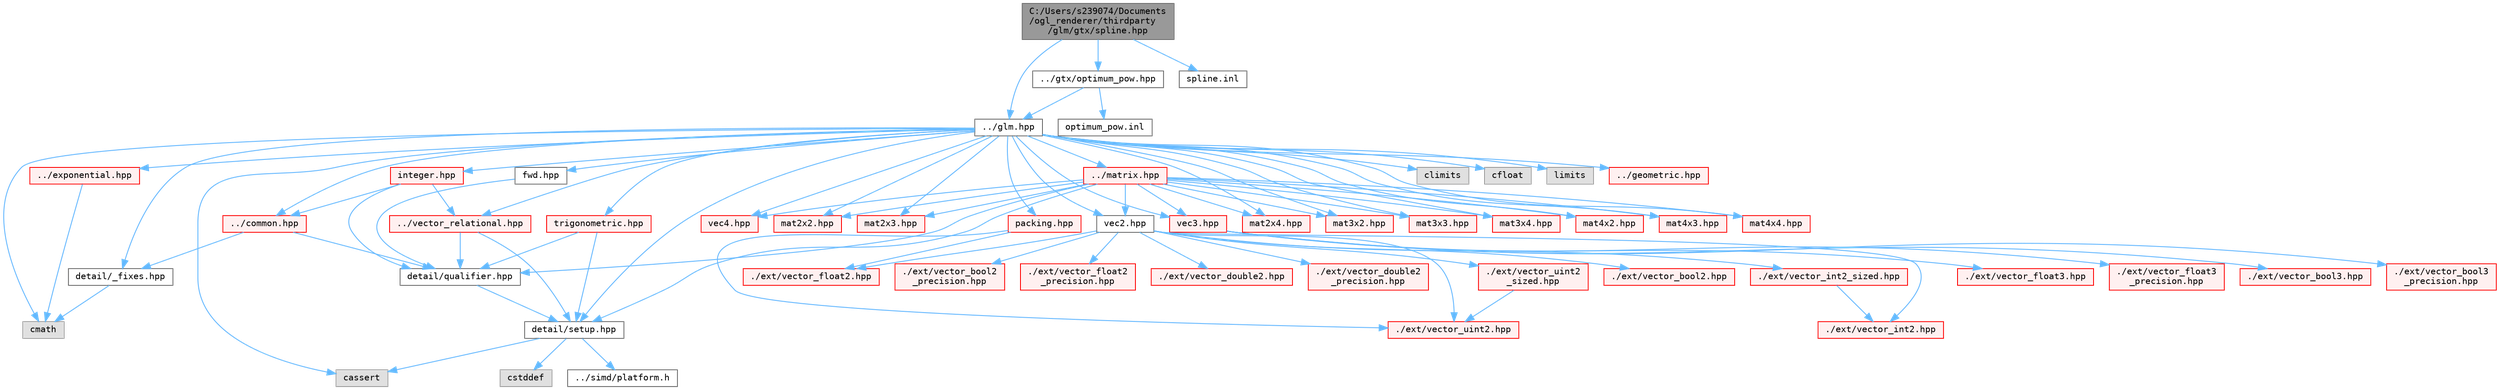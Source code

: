 digraph "C:/Users/s239074/Documents/ogl_renderer/thirdparty/glm/gtx/spline.hpp"
{
 // LATEX_PDF_SIZE
  bgcolor="transparent";
  edge [fontname=Terminal,fontsize=10,labelfontname=Helvetica,labelfontsize=10];
  node [fontname=Terminal,fontsize=10,shape=box,height=0.2,width=0.4];
  Node1 [label="C:/Users/s239074/Documents\l/ogl_renderer/thirdparty\l/glm/gtx/spline.hpp",height=0.2,width=0.4,color="gray40", fillcolor="grey60", style="filled", fontcolor="black",tooltip=" "];
  Node1 -> Node2 [color="steelblue1",style="solid"];
  Node2 [label="../glm.hpp",height=0.2,width=0.4,color="grey40", fillcolor="white", style="filled",URL="$glm_8hpp.html",tooltip=" "];
  Node2 -> Node3 [color="steelblue1",style="solid"];
  Node3 [label="detail/_fixes.hpp",height=0.2,width=0.4,color="grey40", fillcolor="white", style="filled",URL="$__fixes_8hpp.html",tooltip=" "];
  Node3 -> Node4 [color="steelblue1",style="solid"];
  Node4 [label="cmath",height=0.2,width=0.4,color="grey60", fillcolor="#E0E0E0", style="filled",tooltip=" "];
  Node2 -> Node5 [color="steelblue1",style="solid"];
  Node5 [label="detail/setup.hpp",height=0.2,width=0.4,color="grey40", fillcolor="white", style="filled",URL="$setup_8hpp.html",tooltip=" "];
  Node5 -> Node6 [color="steelblue1",style="solid"];
  Node6 [label="cassert",height=0.2,width=0.4,color="grey60", fillcolor="#E0E0E0", style="filled",tooltip=" "];
  Node5 -> Node7 [color="steelblue1",style="solid"];
  Node7 [label="cstddef",height=0.2,width=0.4,color="grey60", fillcolor="#E0E0E0", style="filled",tooltip=" "];
  Node5 -> Node8 [color="steelblue1",style="solid"];
  Node8 [label="../simd/platform.h",height=0.2,width=0.4,color="grey40", fillcolor="white", style="filled",URL="$platform_8h.html",tooltip=" "];
  Node2 -> Node4 [color="steelblue1",style="solid"];
  Node2 -> Node9 [color="steelblue1",style="solid"];
  Node9 [label="climits",height=0.2,width=0.4,color="grey60", fillcolor="#E0E0E0", style="filled",tooltip=" "];
  Node2 -> Node10 [color="steelblue1",style="solid"];
  Node10 [label="cfloat",height=0.2,width=0.4,color="grey60", fillcolor="#E0E0E0", style="filled",tooltip=" "];
  Node2 -> Node11 [color="steelblue1",style="solid"];
  Node11 [label="limits",height=0.2,width=0.4,color="grey60", fillcolor="#E0E0E0", style="filled",tooltip=" "];
  Node2 -> Node6 [color="steelblue1",style="solid"];
  Node2 -> Node12 [color="steelblue1",style="solid"];
  Node12 [label="fwd.hpp",height=0.2,width=0.4,color="grey40", fillcolor="white", style="filled",URL="$fwd_8hpp.html",tooltip=" "];
  Node12 -> Node13 [color="steelblue1",style="solid"];
  Node13 [label="detail/qualifier.hpp",height=0.2,width=0.4,color="grey40", fillcolor="white", style="filled",URL="$qualifier_8hpp.html",tooltip=" "];
  Node13 -> Node5 [color="steelblue1",style="solid"];
  Node2 -> Node14 [color="steelblue1",style="solid"];
  Node14 [label="vec2.hpp",height=0.2,width=0.4,color="grey40", fillcolor="white", style="filled",URL="$vec2_8hpp.html",tooltip=" "];
  Node14 -> Node15 [color="steelblue1",style="solid"];
  Node15 [label="./ext/vector_bool2.hpp",height=0.2,width=0.4,color="red", fillcolor="#FFF0F0", style="filled",URL="$vector__bool2_8hpp.html",tooltip=" "];
  Node14 -> Node19 [color="steelblue1",style="solid"];
  Node19 [label="./ext/vector_bool2\l_precision.hpp",height=0.2,width=0.4,color="red", fillcolor="#FFF0F0", style="filled",URL="$vector__bool2__precision_8hpp.html",tooltip=" "];
  Node14 -> Node20 [color="steelblue1",style="solid"];
  Node20 [label="./ext/vector_float2.hpp",height=0.2,width=0.4,color="red", fillcolor="#FFF0F0", style="filled",URL="$vector__float2_8hpp.html",tooltip=" "];
  Node14 -> Node21 [color="steelblue1",style="solid"];
  Node21 [label="./ext/vector_float2\l_precision.hpp",height=0.2,width=0.4,color="red", fillcolor="#FFF0F0", style="filled",URL="$vector__float2__precision_8hpp.html",tooltip=" "];
  Node14 -> Node22 [color="steelblue1",style="solid"];
  Node22 [label="./ext/vector_double2.hpp",height=0.2,width=0.4,color="red", fillcolor="#FFF0F0", style="filled",URL="$vector__double2_8hpp.html",tooltip=" "];
  Node14 -> Node23 [color="steelblue1",style="solid"];
  Node23 [label="./ext/vector_double2\l_precision.hpp",height=0.2,width=0.4,color="red", fillcolor="#FFF0F0", style="filled",URL="$vector__double2__precision_8hpp.html",tooltip=" "];
  Node14 -> Node24 [color="steelblue1",style="solid"];
  Node24 [label="./ext/vector_int2.hpp",height=0.2,width=0.4,color="red", fillcolor="#FFF0F0", style="filled",URL="$vector__int2_8hpp.html",tooltip=" "];
  Node14 -> Node25 [color="steelblue1",style="solid"];
  Node25 [label="./ext/vector_int2_sized.hpp",height=0.2,width=0.4,color="red", fillcolor="#FFF0F0", style="filled",URL="$vector__int2__sized_8hpp.html",tooltip=" "];
  Node25 -> Node24 [color="steelblue1",style="solid"];
  Node14 -> Node27 [color="steelblue1",style="solid"];
  Node27 [label="./ext/vector_uint2.hpp",height=0.2,width=0.4,color="red", fillcolor="#FFF0F0", style="filled",URL="$vector__uint2_8hpp.html",tooltip=" "];
  Node14 -> Node28 [color="steelblue1",style="solid"];
  Node28 [label="./ext/vector_uint2\l_sized.hpp",height=0.2,width=0.4,color="red", fillcolor="#FFF0F0", style="filled",URL="$vector__uint2__sized_8hpp.html",tooltip=" "];
  Node28 -> Node27 [color="steelblue1",style="solid"];
  Node2 -> Node30 [color="steelblue1",style="solid"];
  Node30 [label="vec3.hpp",height=0.2,width=0.4,color="red", fillcolor="#FFF0F0", style="filled",URL="$vec3_8hpp.html",tooltip=" "];
  Node30 -> Node31 [color="steelblue1",style="solid"];
  Node31 [label="./ext/vector_bool3.hpp",height=0.2,width=0.4,color="red", fillcolor="#FFF0F0", style="filled",URL="$vector__bool3_8hpp.html",tooltip=" "];
  Node30 -> Node34 [color="steelblue1",style="solid"];
  Node34 [label="./ext/vector_bool3\l_precision.hpp",height=0.2,width=0.4,color="red", fillcolor="#FFF0F0", style="filled",URL="$vector__bool3__precision_8hpp.html",tooltip=" "];
  Node30 -> Node35 [color="steelblue1",style="solid"];
  Node35 [label="./ext/vector_float3.hpp",height=0.2,width=0.4,color="red", fillcolor="#FFF0F0", style="filled",URL="$vector__float3_8hpp.html",tooltip=" "];
  Node30 -> Node36 [color="steelblue1",style="solid"];
  Node36 [label="./ext/vector_float3\l_precision.hpp",height=0.2,width=0.4,color="red", fillcolor="#FFF0F0", style="filled",URL="$vector__float3__precision_8hpp.html",tooltip=" "];
  Node2 -> Node43 [color="steelblue1",style="solid"];
  Node43 [label="vec4.hpp",height=0.2,width=0.4,color="red", fillcolor="#FFF0F0", style="filled",URL="$vec4_8hpp.html",tooltip=" "];
  Node2 -> Node56 [color="steelblue1",style="solid"];
  Node56 [label="mat2x2.hpp",height=0.2,width=0.4,color="red", fillcolor="#FFF0F0", style="filled",URL="$mat2x2_8hpp.html",tooltip=" "];
  Node2 -> Node61 [color="steelblue1",style="solid"];
  Node61 [label="mat2x3.hpp",height=0.2,width=0.4,color="red", fillcolor="#FFF0F0", style="filled",URL="$mat2x3_8hpp.html",tooltip=" "];
  Node2 -> Node68 [color="steelblue1",style="solid"];
  Node68 [label="mat2x4.hpp",height=0.2,width=0.4,color="red", fillcolor="#FFF0F0", style="filled",URL="$mat2x4_8hpp.html",tooltip=" "];
  Node2 -> Node75 [color="steelblue1",style="solid"];
  Node75 [label="mat3x2.hpp",height=0.2,width=0.4,color="red", fillcolor="#FFF0F0", style="filled",URL="$mat3x2_8hpp.html",tooltip=" "];
  Node2 -> Node82 [color="steelblue1",style="solid"];
  Node82 [label="mat3x3.hpp",height=0.2,width=0.4,color="red", fillcolor="#FFF0F0", style="filled",URL="$mat3x3_8hpp.html",tooltip=" "];
  Node2 -> Node89 [color="steelblue1",style="solid"];
  Node89 [label="mat3x4.hpp",height=0.2,width=0.4,color="red", fillcolor="#FFF0F0", style="filled",URL="$mat3x4_8hpp.html",tooltip=" "];
  Node2 -> Node96 [color="steelblue1",style="solid"];
  Node96 [label="mat4x2.hpp",height=0.2,width=0.4,color="red", fillcolor="#FFF0F0", style="filled",URL="$mat4x2_8hpp.html",tooltip=" "];
  Node2 -> Node103 [color="steelblue1",style="solid"];
  Node103 [label="mat4x3.hpp",height=0.2,width=0.4,color="red", fillcolor="#FFF0F0", style="filled",URL="$mat4x3_8hpp.html",tooltip=" "];
  Node2 -> Node110 [color="steelblue1",style="solid"];
  Node110 [label="mat4x4.hpp",height=0.2,width=0.4,color="red", fillcolor="#FFF0F0", style="filled",URL="$mat4x4_8hpp.html",tooltip=" "];
  Node2 -> Node134 [color="steelblue1",style="solid"];
  Node134 [label="trigonometric.hpp",height=0.2,width=0.4,color="red", fillcolor="#FFF0F0", style="filled",URL="$trigonometric_8hpp.html",tooltip=" "];
  Node134 -> Node5 [color="steelblue1",style="solid"];
  Node134 -> Node13 [color="steelblue1",style="solid"];
  Node2 -> Node120 [color="steelblue1",style="solid"];
  Node120 [label="../exponential.hpp",height=0.2,width=0.4,color="red", fillcolor="#FFF0F0", style="filled",URL="$exponential_8hpp.html",tooltip=" "];
  Node120 -> Node4 [color="steelblue1",style="solid"];
  Node2 -> Node128 [color="steelblue1",style="solid"];
  Node128 [label="../common.hpp",height=0.2,width=0.4,color="red", fillcolor="#FFF0F0", style="filled",URL="$common_8hpp.html",tooltip=" "];
  Node128 -> Node13 [color="steelblue1",style="solid"];
  Node128 -> Node3 [color="steelblue1",style="solid"];
  Node2 -> Node137 [color="steelblue1",style="solid"];
  Node137 [label="packing.hpp",height=0.2,width=0.4,color="red", fillcolor="#FFF0F0", style="filled",URL="$packing_8hpp.html",tooltip=" "];
  Node137 -> Node27 [color="steelblue1",style="solid"];
  Node137 -> Node20 [color="steelblue1",style="solid"];
  Node2 -> Node118 [color="steelblue1",style="solid"];
  Node118 [label="../geometric.hpp",height=0.2,width=0.4,color="red", fillcolor="#FFF0F0", style="filled",URL="$geometric_8hpp.html",tooltip=" "];
  Node2 -> Node60 [color="steelblue1",style="solid"];
  Node60 [label="../matrix.hpp",height=0.2,width=0.4,color="red", fillcolor="#FFF0F0", style="filled",URL="$matrix_8hpp.html",tooltip=" "];
  Node60 -> Node13 [color="steelblue1",style="solid"];
  Node60 -> Node5 [color="steelblue1",style="solid"];
  Node60 -> Node14 [color="steelblue1",style="solid"];
  Node60 -> Node30 [color="steelblue1",style="solid"];
  Node60 -> Node43 [color="steelblue1",style="solid"];
  Node60 -> Node56 [color="steelblue1",style="solid"];
  Node60 -> Node61 [color="steelblue1",style="solid"];
  Node60 -> Node68 [color="steelblue1",style="solid"];
  Node60 -> Node75 [color="steelblue1",style="solid"];
  Node60 -> Node82 [color="steelblue1",style="solid"];
  Node60 -> Node89 [color="steelblue1",style="solid"];
  Node60 -> Node96 [color="steelblue1",style="solid"];
  Node60 -> Node103 [color="steelblue1",style="solid"];
  Node60 -> Node110 [color="steelblue1",style="solid"];
  Node2 -> Node124 [color="steelblue1",style="solid"];
  Node124 [label="../vector_relational.hpp",height=0.2,width=0.4,color="red", fillcolor="#FFF0F0", style="filled",URL="$vector__relational_8hpp.html",tooltip=" "];
  Node124 -> Node13 [color="steelblue1",style="solid"];
  Node124 -> Node5 [color="steelblue1",style="solid"];
  Node2 -> Node141 [color="steelblue1",style="solid"];
  Node141 [label="integer.hpp",height=0.2,width=0.4,color="red", fillcolor="#FFF0F0", style="filled",URL="$integer_8hpp.html",tooltip=" "];
  Node141 -> Node13 [color="steelblue1",style="solid"];
  Node141 -> Node128 [color="steelblue1",style="solid"];
  Node141 -> Node124 [color="steelblue1",style="solid"];
  Node1 -> Node145 [color="steelblue1",style="solid"];
  Node145 [label="../gtx/optimum_pow.hpp",height=0.2,width=0.4,color="grey40", fillcolor="white", style="filled",URL="$optimum__pow_8hpp.html",tooltip=" "];
  Node145 -> Node2 [color="steelblue1",style="solid"];
  Node145 -> Node146 [color="steelblue1",style="solid"];
  Node146 [label="optimum_pow.inl",height=0.2,width=0.4,color="grey40", fillcolor="white", style="filled",URL="$optimum__pow_8inl.html",tooltip=" "];
  Node1 -> Node147 [color="steelblue1",style="solid"];
  Node147 [label="spline.inl",height=0.2,width=0.4,color="grey40", fillcolor="white", style="filled",URL="$spline_8inl.html",tooltip=" "];
}
